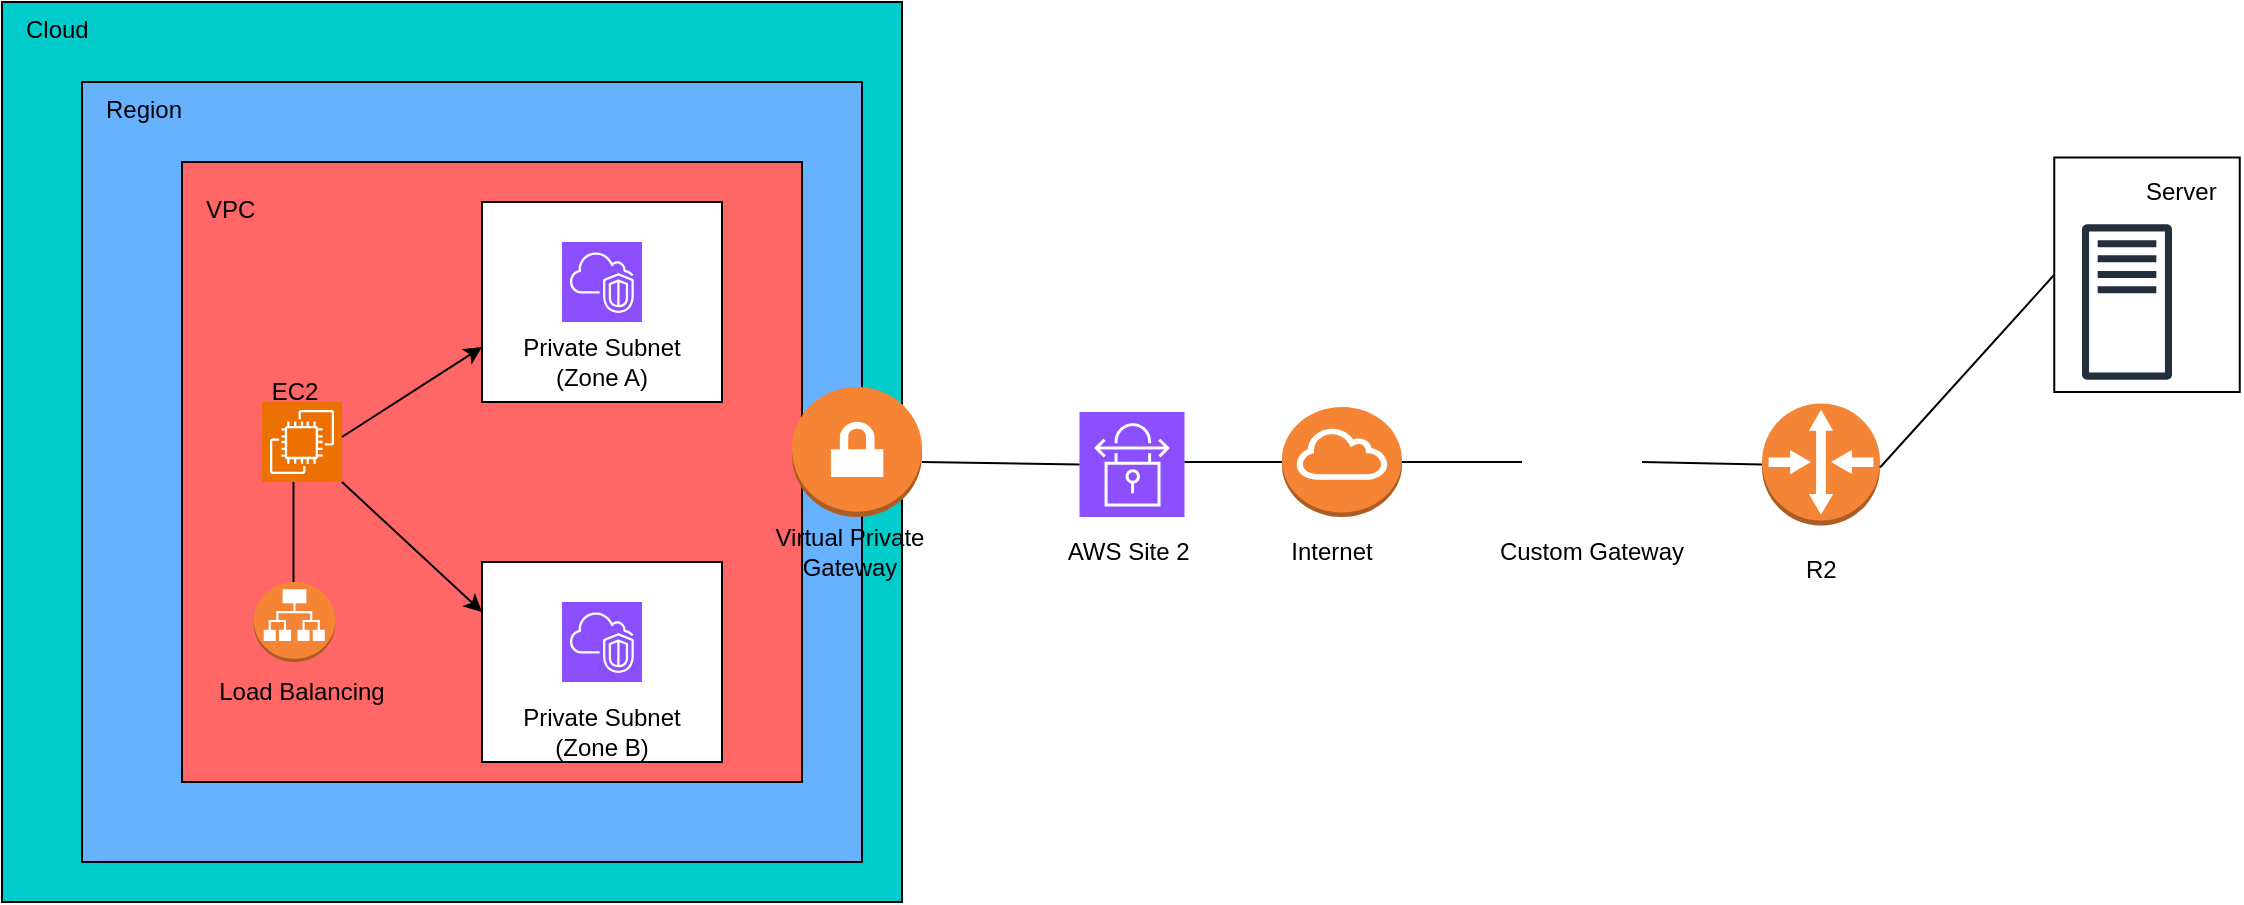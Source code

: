 <mxfile version="27.1.1">
  <diagram name="Page-1" id="xCGT61oDNWuSWlAycuBs">
    <mxGraphModel dx="2430" dy="853" grid="0" gridSize="10" guides="1" tooltips="1" connect="1" arrows="1" fold="1" page="1" pageScale="1" pageWidth="850" pageHeight="1100" math="0" shadow="0">
      <root>
        <mxCell id="0" />
        <mxCell id="1" parent="0" />
        <mxCell id="s8xkUsam219M5rEEbGRo-38" value="" style="rounded=0;whiteSpace=wrap;html=1;rotation=90;" vertex="1" parent="1">
          <mxGeometry x="893.88" y="130" width="117.25" height="92.75" as="geometry" />
        </mxCell>
        <mxCell id="s8xkUsam219M5rEEbGRo-30" value="" style="whiteSpace=wrap;html=1;aspect=fixed;fillColor=#00CCCC;" vertex="1" parent="1">
          <mxGeometry x="-120" y="40" width="450" height="450" as="geometry" />
        </mxCell>
        <mxCell id="s8xkUsam219M5rEEbGRo-28" value="" style="whiteSpace=wrap;html=1;aspect=fixed;fillColor=#66B2FF;" vertex="1" parent="1">
          <mxGeometry x="-80" y="80" width="390" height="390" as="geometry" />
        </mxCell>
        <mxCell id="s8xkUsam219M5rEEbGRo-26" value="" style="whiteSpace=wrap;html=1;aspect=fixed;fillColor=#FF6666;" vertex="1" parent="1">
          <mxGeometry x="-30" y="120" width="310" height="310" as="geometry" />
        </mxCell>
        <mxCell id="s8xkUsam219M5rEEbGRo-25" value="" style="rounded=0;whiteSpace=wrap;html=1;" vertex="1" parent="1">
          <mxGeometry x="120" y="320" width="120" height="100" as="geometry" />
        </mxCell>
        <mxCell id="s8xkUsam219M5rEEbGRo-24" value="" style="rounded=0;whiteSpace=wrap;html=1;" vertex="1" parent="1">
          <mxGeometry x="120" y="140" width="120" height="100" as="geometry" />
        </mxCell>
        <mxCell id="CeybT1O4ImEEBQ-VAA7H-1" value="" style="shape=image;verticalLabelPosition=bottom;labelBackgroundColor=default;verticalAlign=top;aspect=fixed;imageAspect=0;image=https://symbols.getvecta.com/stencil_20/8_customer-gateway.5f8e151d08.png;" parent="1" vertex="1">
          <mxGeometry x="640" y="240" width="60" height="60" as="geometry" />
        </mxCell>
        <mxCell id="CeybT1O4ImEEBQ-VAA7H-2" value="Custom Gateway" style="text;html=1;align=center;verticalAlign=middle;whiteSpace=wrap;rounded=0;" parent="1" vertex="1">
          <mxGeometry x="620" y="300" width="110" height="30" as="geometry" />
        </mxCell>
        <mxCell id="s8xkUsam219M5rEEbGRo-2" value="" style="outlineConnect=0;dashed=0;verticalLabelPosition=bottom;verticalAlign=top;align=center;html=1;shape=mxgraph.aws3.internet_gateway;fillColor=#F58534;gradientColor=none;" vertex="1" parent="1">
          <mxGeometry x="520" y="242.5" width="60" height="55" as="geometry" />
        </mxCell>
        <mxCell id="s8xkUsam219M5rEEbGRo-3" value="Internet" style="text;html=1;align=center;verticalAlign=middle;whiteSpace=wrap;rounded=0;" vertex="1" parent="1">
          <mxGeometry x="510" y="300" width="70" height="30" as="geometry" />
        </mxCell>
        <mxCell id="s8xkUsam219M5rEEbGRo-4" value="" style="sketch=0;points=[[0,0,0],[0.25,0,0],[0.5,0,0],[0.75,0,0],[1,0,0],[0,1,0],[0.25,1,0],[0.5,1,0],[0.75,1,0],[1,1,0],[0,0.25,0],[0,0.5,0],[0,0.75,0],[1,0.25,0],[1,0.5,0],[1,0.75,0]];outlineConnect=0;fontColor=#232F3E;fillColor=#8C4FFF;strokeColor=#ffffff;dashed=0;verticalLabelPosition=bottom;verticalAlign=top;align=center;html=1;fontSize=12;fontStyle=0;aspect=fixed;shape=mxgraph.aws4.resourceIcon;resIcon=mxgraph.aws4.site_to_site_vpn;" vertex="1" parent="1">
          <mxGeometry x="418.75" y="245" width="52.5" height="52.5" as="geometry" />
        </mxCell>
        <mxCell id="s8xkUsam219M5rEEbGRo-5" value="AWS Site 2&amp;nbsp;" style="text;html=1;align=center;verticalAlign=middle;whiteSpace=wrap;rounded=0;" vertex="1" parent="1">
          <mxGeometry x="410" y="300" width="70" height="30" as="geometry" />
        </mxCell>
        <mxCell id="s8xkUsam219M5rEEbGRo-7" value="" style="outlineConnect=0;dashed=0;verticalLabelPosition=bottom;verticalAlign=top;align=center;html=1;shape=mxgraph.aws3.vpn_gateway;fillColor=#F58534;gradientColor=none;" vertex="1" parent="1">
          <mxGeometry x="275" y="232.5" width="65" height="65" as="geometry" />
        </mxCell>
        <mxCell id="s8xkUsam219M5rEEbGRo-8" value="Virtual Private Gateway" style="text;html=1;align=center;verticalAlign=middle;whiteSpace=wrap;rounded=0;" vertex="1" parent="1">
          <mxGeometry x="250" y="300" width="107.5" height="30" as="geometry" />
        </mxCell>
        <mxCell id="s8xkUsam219M5rEEbGRo-13" value="" style="sketch=0;points=[[0,0,0],[0.25,0,0],[0.5,0,0],[0.75,0,0],[1,0,0],[0,1,0],[0.25,1,0],[0.5,1,0],[0.75,1,0],[1,1,0],[0,0.25,0],[0,0.5,0],[0,0.75,0],[1,0.25,0],[1,0.5,0],[1,0.75,0]];outlineConnect=0;fontColor=#232F3E;fillColor=#8C4FFF;strokeColor=#ffffff;dashed=0;verticalLabelPosition=bottom;verticalAlign=top;align=center;html=1;fontSize=12;fontStyle=0;aspect=fixed;shape=mxgraph.aws4.resourceIcon;resIcon=mxgraph.aws4.vpc;" vertex="1" parent="1">
          <mxGeometry x="160" y="160" width="40" height="40" as="geometry" />
        </mxCell>
        <mxCell id="s8xkUsam219M5rEEbGRo-14" value="" style="sketch=0;points=[[0,0,0],[0.25,0,0],[0.5,0,0],[0.75,0,0],[1,0,0],[0,1,0],[0.25,1,0],[0.5,1,0],[0.75,1,0],[1,1,0],[0,0.25,0],[0,0.5,0],[0,0.75,0],[1,0.25,0],[1,0.5,0],[1,0.75,0]];outlineConnect=0;fontColor=#232F3E;fillColor=#8C4FFF;strokeColor=#ffffff;dashed=0;verticalLabelPosition=bottom;verticalAlign=top;align=center;html=1;fontSize=12;fontStyle=0;aspect=fixed;shape=mxgraph.aws4.resourceIcon;resIcon=mxgraph.aws4.vpc;" vertex="1" parent="1">
          <mxGeometry x="160" y="340" width="40" height="40" as="geometry" />
        </mxCell>
        <mxCell id="s8xkUsam219M5rEEbGRo-15" value="Private Subnet (Zone A)" style="text;html=1;align=center;verticalAlign=middle;whiteSpace=wrap;rounded=0;" vertex="1" parent="1">
          <mxGeometry x="130" y="205" width="100" height="30" as="geometry" />
        </mxCell>
        <mxCell id="s8xkUsam219M5rEEbGRo-17" value="Private Subnet (Zone B)" style="text;html=1;align=center;verticalAlign=middle;whiteSpace=wrap;rounded=0;" vertex="1" parent="1">
          <mxGeometry x="130" y="390" width="100" height="30" as="geometry" />
        </mxCell>
        <mxCell id="s8xkUsam219M5rEEbGRo-18" value="" style="sketch=0;points=[[0,0,0],[0.25,0,0],[0.5,0,0],[0.75,0,0],[1,0,0],[0,1,0],[0.25,1,0],[0.5,1,0],[0.75,1,0],[1,1,0],[0,0.25,0],[0,0.5,0],[0,0.75,0],[1,0.25,0],[1,0.5,0],[1,0.75,0]];outlineConnect=0;fontColor=#232F3E;fillColor=#ED7100;strokeColor=#ffffff;dashed=0;verticalLabelPosition=bottom;verticalAlign=top;align=center;html=1;fontSize=12;fontStyle=0;aspect=fixed;shape=mxgraph.aws4.resourceIcon;resIcon=mxgraph.aws4.ec2;" vertex="1" parent="1">
          <mxGeometry x="10" y="240" width="40" height="40" as="geometry" />
        </mxCell>
        <mxCell id="s8xkUsam219M5rEEbGRo-19" value="EC2" style="text;html=1;align=center;verticalAlign=middle;whiteSpace=wrap;rounded=0;" vertex="1" parent="1">
          <mxGeometry y="220" width="52.5" height="30" as="geometry" />
        </mxCell>
        <mxCell id="s8xkUsam219M5rEEbGRo-22" value="" style="outlineConnect=0;dashed=0;verticalLabelPosition=bottom;verticalAlign=top;align=center;html=1;shape=mxgraph.aws3.application_load_balancer;fillColor=#F58534;gradientColor=none;" vertex="1" parent="1">
          <mxGeometry x="5.88" y="330" width="40.75" height="40" as="geometry" />
        </mxCell>
        <mxCell id="s8xkUsam219M5rEEbGRo-23" value="Load Balancing" style="text;html=1;align=center;verticalAlign=middle;whiteSpace=wrap;rounded=0;" vertex="1" parent="1">
          <mxGeometry x="-15.0" y="370" width="90" height="30" as="geometry" />
        </mxCell>
        <mxCell id="s8xkUsam219M5rEEbGRo-27" value="VPC" style="text;whiteSpace=wrap;html=1;" vertex="1" parent="1">
          <mxGeometry x="-20" y="130" width="30" height="30" as="geometry" />
        </mxCell>
        <mxCell id="s8xkUsam219M5rEEbGRo-29" value="Region" style="text;whiteSpace=wrap;html=1;" vertex="1" parent="1">
          <mxGeometry x="-70" y="80" width="70" height="40" as="geometry" />
        </mxCell>
        <mxCell id="s8xkUsam219M5rEEbGRo-31" value="Cloud" style="text;whiteSpace=wrap;html=1;" vertex="1" parent="1">
          <mxGeometry x="-110" y="40" width="40" height="30" as="geometry" />
        </mxCell>
        <mxCell id="s8xkUsam219M5rEEbGRo-33" value="" style="outlineConnect=0;dashed=0;verticalLabelPosition=bottom;verticalAlign=top;align=center;html=1;shape=mxgraph.aws3.router;fillColor=#F58536;gradientColor=none;" vertex="1" parent="1">
          <mxGeometry x="760" y="240.75" width="59" height="61" as="geometry" />
        </mxCell>
        <mxCell id="s8xkUsam219M5rEEbGRo-34" value="R2&amp;nbsp;" style="text;whiteSpace=wrap;html=1;" vertex="1" parent="1">
          <mxGeometry x="779.5" y="310" width="20" height="30" as="geometry" />
        </mxCell>
        <mxCell id="s8xkUsam219M5rEEbGRo-35" value="" style="sketch=0;outlineConnect=0;fontColor=#232F3E;gradientColor=none;fillColor=#232F3D;strokeColor=none;dashed=0;verticalLabelPosition=bottom;verticalAlign=top;align=center;html=1;fontSize=12;fontStyle=0;aspect=fixed;pointerEvents=1;shape=mxgraph.aws4.traditional_server;" vertex="1" parent="1">
          <mxGeometry x="920" y="151" width="45" height="78" as="geometry" />
        </mxCell>
        <mxCell id="s8xkUsam219M5rEEbGRo-36" value="Server" style="text;whiteSpace=wrap;html=1;" vertex="1" parent="1">
          <mxGeometry x="950" y="121" width="50" height="30" as="geometry" />
        </mxCell>
        <mxCell id="s8xkUsam219M5rEEbGRo-39" value="" style="endArrow=classic;html=1;rounded=0;" edge="1" parent="1">
          <mxGeometry width="50" height="50" relative="1" as="geometry">
            <mxPoint x="50" y="257.5" as="sourcePoint" />
            <mxPoint x="120" y="212.5" as="targetPoint" />
          </mxGeometry>
        </mxCell>
        <mxCell id="s8xkUsam219M5rEEbGRo-40" value="" style="endArrow=classic;html=1;rounded=0;entryX=0;entryY=0.25;entryDx=0;entryDy=0;exitX=1;exitY=1;exitDx=0;exitDy=0;exitPerimeter=0;" edge="1" parent="1" source="s8xkUsam219M5rEEbGRo-18" target="s8xkUsam219M5rEEbGRo-25">
          <mxGeometry width="50" height="50" relative="1" as="geometry">
            <mxPoint x="50" y="300" as="sourcePoint" />
            <mxPoint x="130" y="260" as="targetPoint" />
          </mxGeometry>
        </mxCell>
        <mxCell id="s8xkUsam219M5rEEbGRo-45" value="" style="endArrow=none;html=1;rounded=0;" edge="1" parent="1">
          <mxGeometry width="50" height="50" relative="1" as="geometry">
            <mxPoint x="25.75" y="330" as="sourcePoint" />
            <mxPoint x="25.75" y="280" as="targetPoint" />
          </mxGeometry>
        </mxCell>
        <mxCell id="s8xkUsam219M5rEEbGRo-46" value="" style="endArrow=none;html=1;rounded=0;entryX=0;entryY=0.5;entryDx=0;entryDy=0;entryPerimeter=0;" edge="1" parent="1" target="s8xkUsam219M5rEEbGRo-4">
          <mxGeometry width="50" height="50" relative="1" as="geometry">
            <mxPoint x="340" y="270" as="sourcePoint" />
            <mxPoint x="390" y="220" as="targetPoint" />
          </mxGeometry>
        </mxCell>
        <mxCell id="s8xkUsam219M5rEEbGRo-47" value="" style="endArrow=none;html=1;rounded=0;entryX=0;entryY=0.5;entryDx=0;entryDy=0;entryPerimeter=0;" edge="1" parent="1" target="s8xkUsam219M5rEEbGRo-2">
          <mxGeometry width="50" height="50" relative="1" as="geometry">
            <mxPoint x="471.25" y="270" as="sourcePoint" />
            <mxPoint x="521.25" y="220" as="targetPoint" />
          </mxGeometry>
        </mxCell>
        <mxCell id="s8xkUsam219M5rEEbGRo-48" value="" style="endArrow=none;html=1;rounded=0;entryX=0;entryY=0.5;entryDx=0;entryDy=0;" edge="1" parent="1" target="CeybT1O4ImEEBQ-VAA7H-1">
          <mxGeometry width="50" height="50" relative="1" as="geometry">
            <mxPoint x="580" y="270" as="sourcePoint" />
            <mxPoint x="630" y="220" as="targetPoint" />
          </mxGeometry>
        </mxCell>
        <mxCell id="s8xkUsam219M5rEEbGRo-49" value="" style="endArrow=none;html=1;rounded=0;entryX=0;entryY=0.5;entryDx=0;entryDy=0;entryPerimeter=0;" edge="1" parent="1" target="s8xkUsam219M5rEEbGRo-33">
          <mxGeometry width="50" height="50" relative="1" as="geometry">
            <mxPoint x="700" y="270" as="sourcePoint" />
            <mxPoint x="750" y="270" as="targetPoint" />
          </mxGeometry>
        </mxCell>
        <mxCell id="s8xkUsam219M5rEEbGRo-50" value="" style="endArrow=none;html=1;rounded=0;entryX=0.5;entryY=1;entryDx=0;entryDy=0;" edge="1" parent="1" target="s8xkUsam219M5rEEbGRo-38">
          <mxGeometry width="50" height="50" relative="1" as="geometry">
            <mxPoint x="819" y="272.75" as="sourcePoint" />
            <mxPoint x="869" y="222.75" as="targetPoint" />
          </mxGeometry>
        </mxCell>
      </root>
    </mxGraphModel>
  </diagram>
</mxfile>
